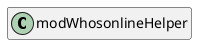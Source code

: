 @startuml
set namespaceSeparator \\
hide members
hide << alias >> circle

class modWhosonlineHelper
@enduml
